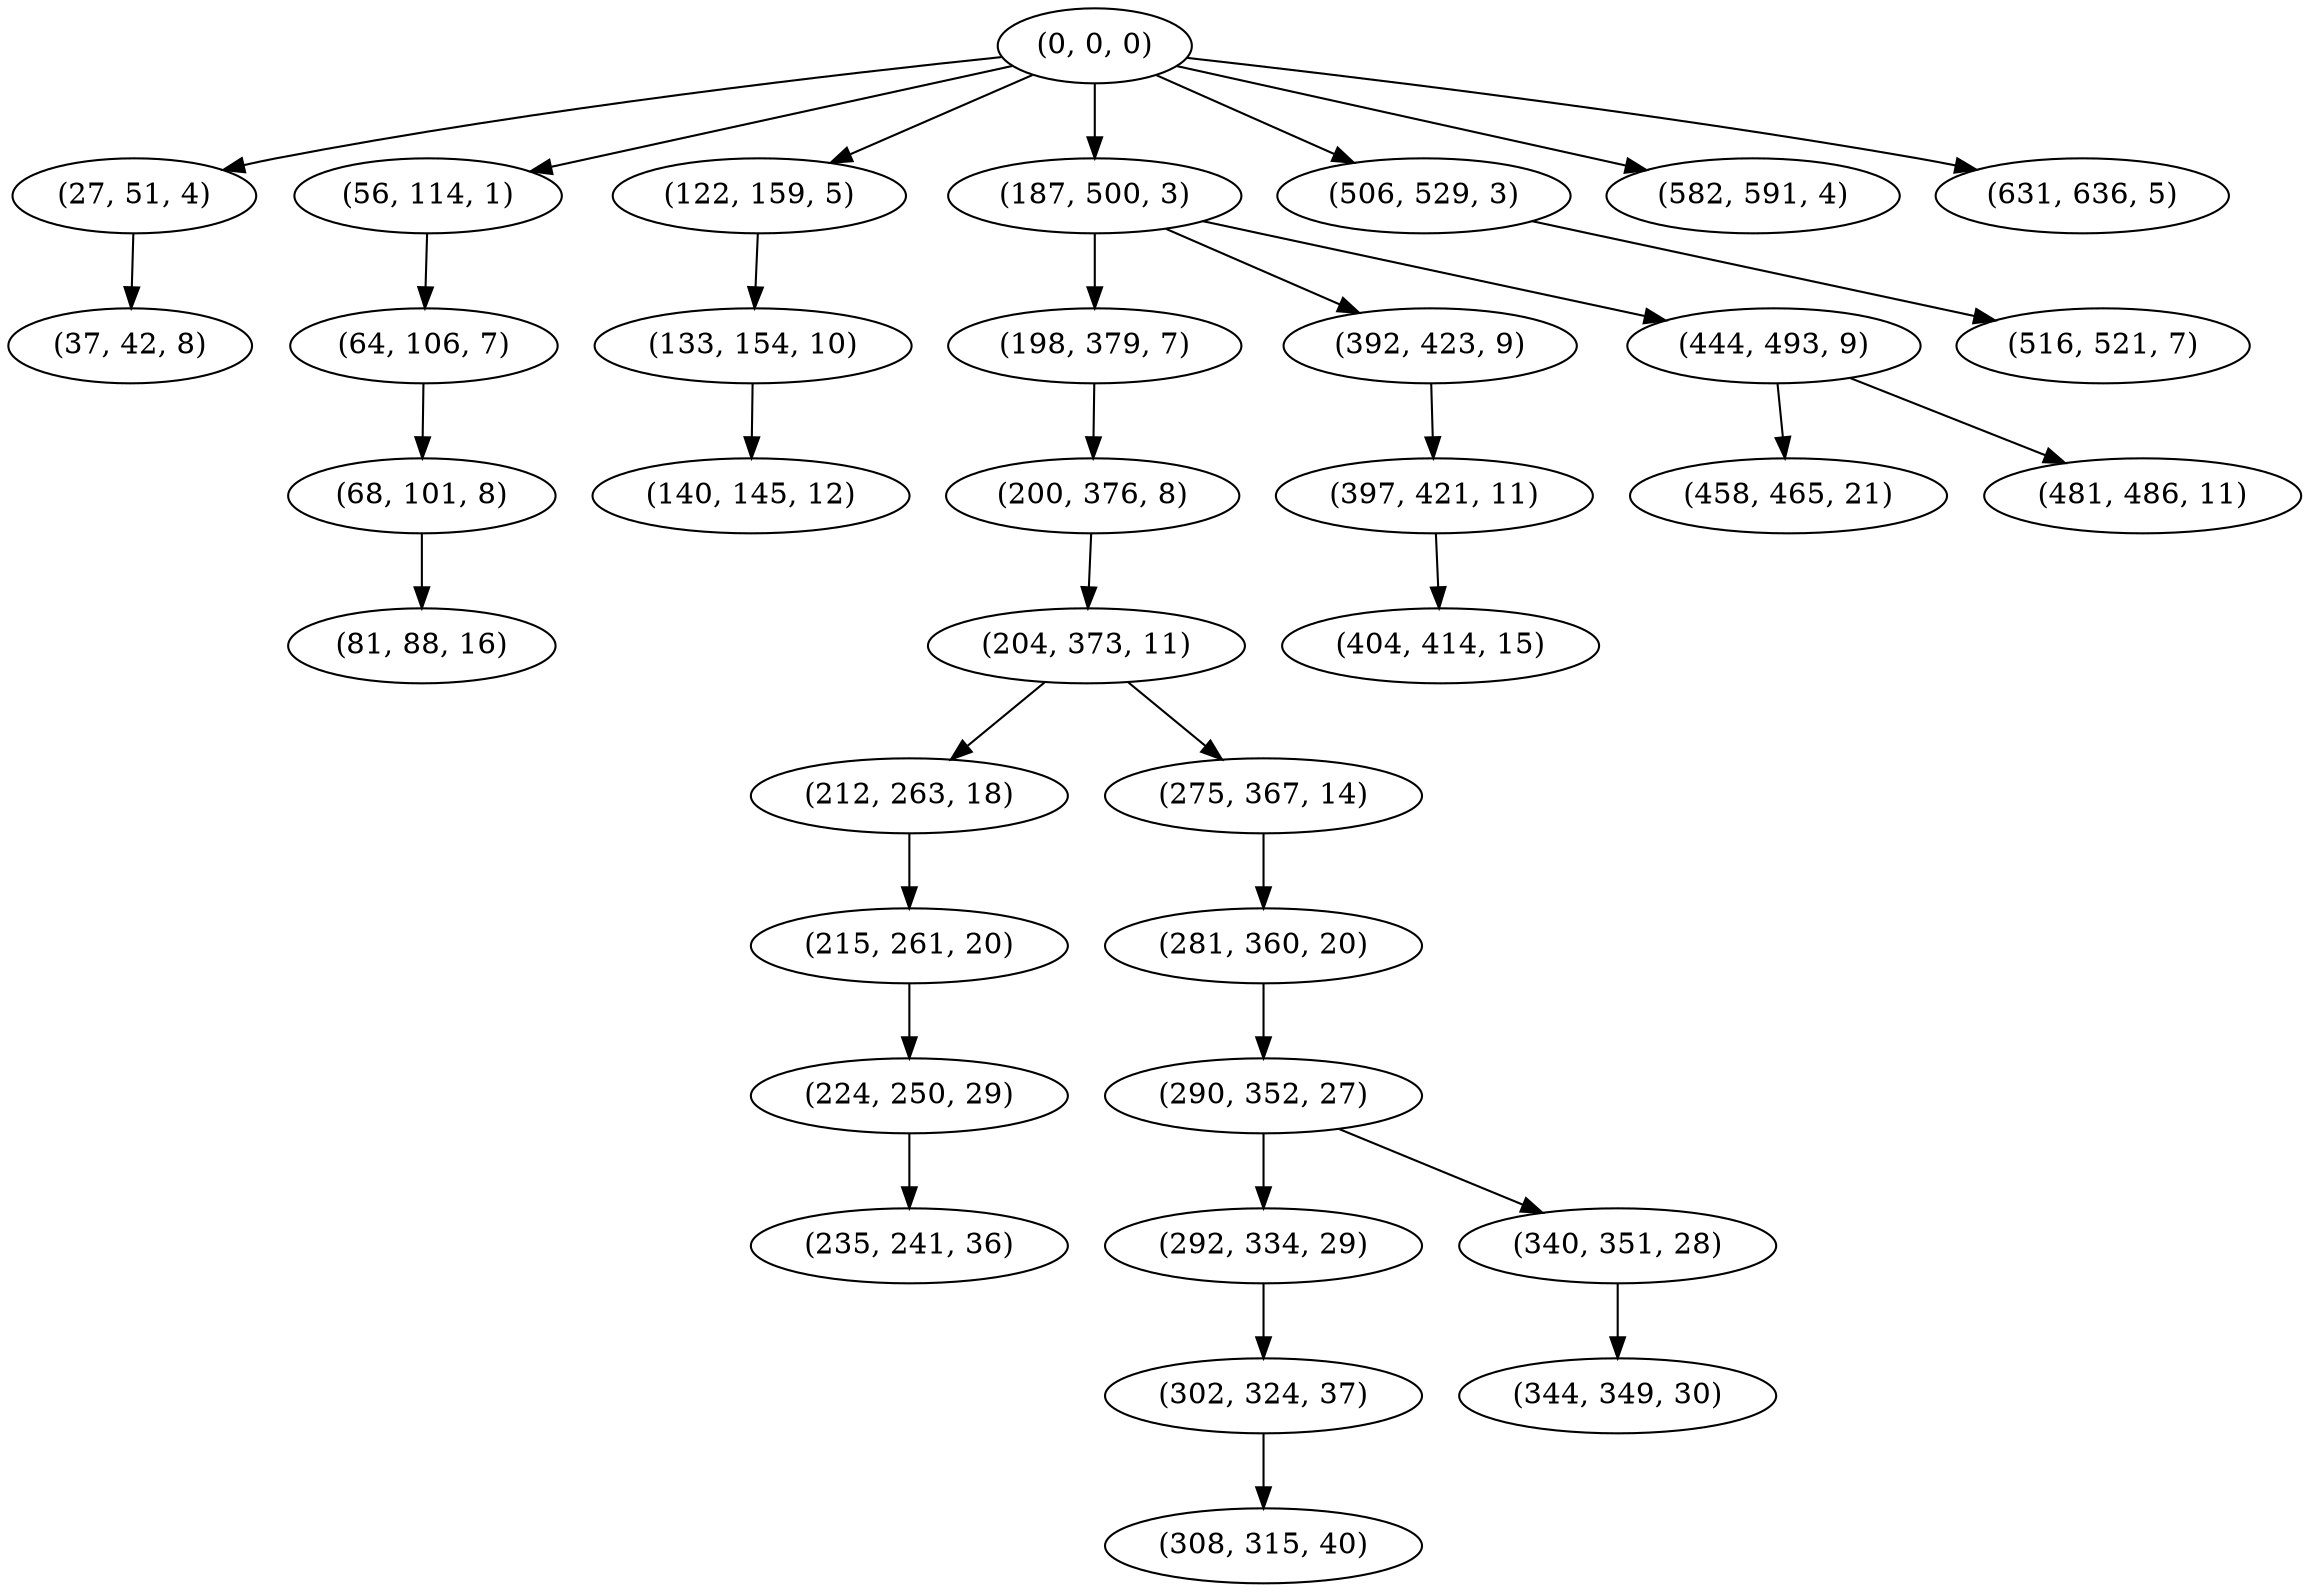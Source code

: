 digraph tree {
    "(0, 0, 0)";
    "(27, 51, 4)";
    "(37, 42, 8)";
    "(56, 114, 1)";
    "(64, 106, 7)";
    "(68, 101, 8)";
    "(81, 88, 16)";
    "(122, 159, 5)";
    "(133, 154, 10)";
    "(140, 145, 12)";
    "(187, 500, 3)";
    "(198, 379, 7)";
    "(200, 376, 8)";
    "(204, 373, 11)";
    "(212, 263, 18)";
    "(215, 261, 20)";
    "(224, 250, 29)";
    "(235, 241, 36)";
    "(275, 367, 14)";
    "(281, 360, 20)";
    "(290, 352, 27)";
    "(292, 334, 29)";
    "(302, 324, 37)";
    "(308, 315, 40)";
    "(340, 351, 28)";
    "(344, 349, 30)";
    "(392, 423, 9)";
    "(397, 421, 11)";
    "(404, 414, 15)";
    "(444, 493, 9)";
    "(458, 465, 21)";
    "(481, 486, 11)";
    "(506, 529, 3)";
    "(516, 521, 7)";
    "(582, 591, 4)";
    "(631, 636, 5)";
    "(0, 0, 0)" -> "(27, 51, 4)";
    "(0, 0, 0)" -> "(56, 114, 1)";
    "(0, 0, 0)" -> "(122, 159, 5)";
    "(0, 0, 0)" -> "(187, 500, 3)";
    "(0, 0, 0)" -> "(506, 529, 3)";
    "(0, 0, 0)" -> "(582, 591, 4)";
    "(0, 0, 0)" -> "(631, 636, 5)";
    "(27, 51, 4)" -> "(37, 42, 8)";
    "(56, 114, 1)" -> "(64, 106, 7)";
    "(64, 106, 7)" -> "(68, 101, 8)";
    "(68, 101, 8)" -> "(81, 88, 16)";
    "(122, 159, 5)" -> "(133, 154, 10)";
    "(133, 154, 10)" -> "(140, 145, 12)";
    "(187, 500, 3)" -> "(198, 379, 7)";
    "(187, 500, 3)" -> "(392, 423, 9)";
    "(187, 500, 3)" -> "(444, 493, 9)";
    "(198, 379, 7)" -> "(200, 376, 8)";
    "(200, 376, 8)" -> "(204, 373, 11)";
    "(204, 373, 11)" -> "(212, 263, 18)";
    "(204, 373, 11)" -> "(275, 367, 14)";
    "(212, 263, 18)" -> "(215, 261, 20)";
    "(215, 261, 20)" -> "(224, 250, 29)";
    "(224, 250, 29)" -> "(235, 241, 36)";
    "(275, 367, 14)" -> "(281, 360, 20)";
    "(281, 360, 20)" -> "(290, 352, 27)";
    "(290, 352, 27)" -> "(292, 334, 29)";
    "(290, 352, 27)" -> "(340, 351, 28)";
    "(292, 334, 29)" -> "(302, 324, 37)";
    "(302, 324, 37)" -> "(308, 315, 40)";
    "(340, 351, 28)" -> "(344, 349, 30)";
    "(392, 423, 9)" -> "(397, 421, 11)";
    "(397, 421, 11)" -> "(404, 414, 15)";
    "(444, 493, 9)" -> "(458, 465, 21)";
    "(444, 493, 9)" -> "(481, 486, 11)";
    "(506, 529, 3)" -> "(516, 521, 7)";
}
